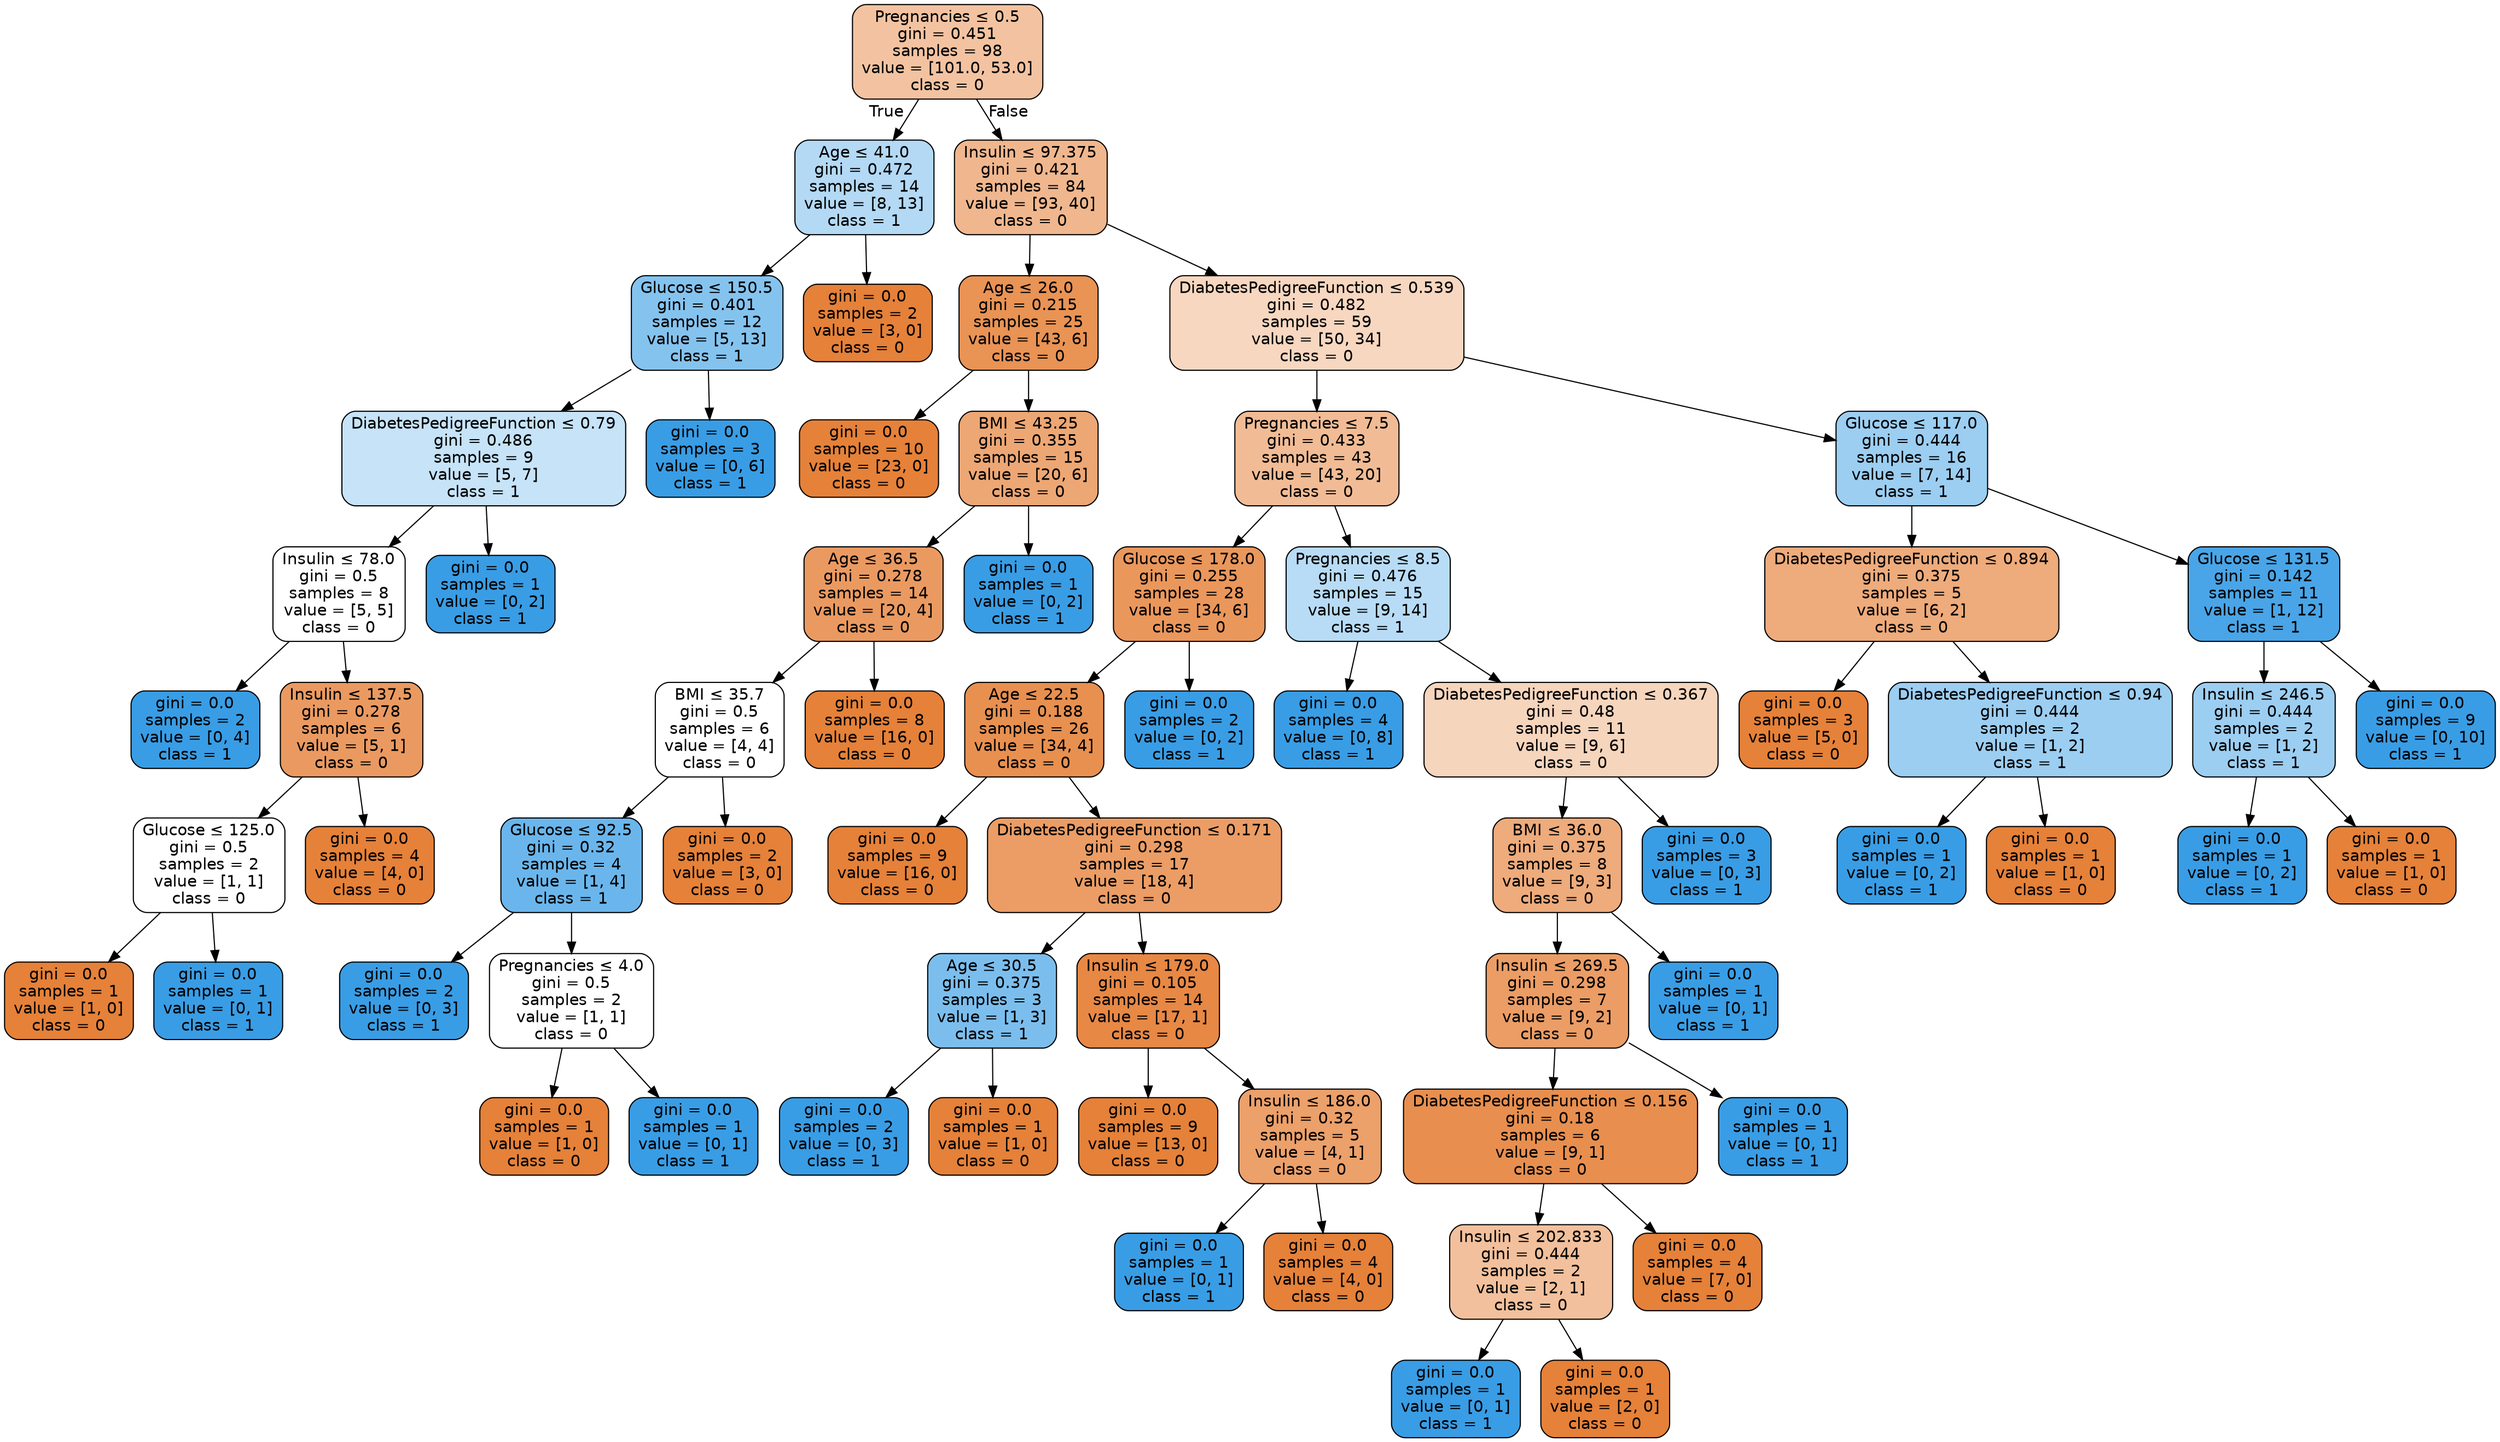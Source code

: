 digraph Tree {
node [shape=box, style="filled, rounded", color="black", fontname="helvetica"] ;
edge [fontname="helvetica"] ;
0 [label=<Pregnancies &le; 0.5<br/>gini = 0.451<br/>samples = 98<br/>value = [101.0, 53.0]<br/>class = 0>, fillcolor="#f3c3a1"] ;
1 [label=<Age &le; 41.0<br/>gini = 0.472<br/>samples = 14<br/>value = [8, 13]<br/>class = 1>, fillcolor="#b3d9f5"] ;
0 -> 1 [labeldistance=2.5, labelangle=45, headlabel="True"] ;
2 [label=<Glucose &le; 150.5<br/>gini = 0.401<br/>samples = 12<br/>value = [5, 13]<br/>class = 1>, fillcolor="#85c3ef"] ;
1 -> 2 ;
3 [label=<DiabetesPedigreeFunction &le; 0.79<br/>gini = 0.486<br/>samples = 9<br/>value = [5, 7]<br/>class = 1>, fillcolor="#c6e3f8"] ;
2 -> 3 ;
4 [label=<Insulin &le; 78.0<br/>gini = 0.5<br/>samples = 8<br/>value = [5, 5]<br/>class = 0>, fillcolor="#ffffff"] ;
3 -> 4 ;
5 [label=<gini = 0.0<br/>samples = 2<br/>value = [0, 4]<br/>class = 1>, fillcolor="#399de5"] ;
4 -> 5 ;
6 [label=<Insulin &le; 137.5<br/>gini = 0.278<br/>samples = 6<br/>value = [5, 1]<br/>class = 0>, fillcolor="#ea9a61"] ;
4 -> 6 ;
7 [label=<Glucose &le; 125.0<br/>gini = 0.5<br/>samples = 2<br/>value = [1, 1]<br/>class = 0>, fillcolor="#ffffff"] ;
6 -> 7 ;
8 [label=<gini = 0.0<br/>samples = 1<br/>value = [1, 0]<br/>class = 0>, fillcolor="#e58139"] ;
7 -> 8 ;
9 [label=<gini = 0.0<br/>samples = 1<br/>value = [0, 1]<br/>class = 1>, fillcolor="#399de5"] ;
7 -> 9 ;
10 [label=<gini = 0.0<br/>samples = 4<br/>value = [4, 0]<br/>class = 0>, fillcolor="#e58139"] ;
6 -> 10 ;
11 [label=<gini = 0.0<br/>samples = 1<br/>value = [0, 2]<br/>class = 1>, fillcolor="#399de5"] ;
3 -> 11 ;
12 [label=<gini = 0.0<br/>samples = 3<br/>value = [0, 6]<br/>class = 1>, fillcolor="#399de5"] ;
2 -> 12 ;
13 [label=<gini = 0.0<br/>samples = 2<br/>value = [3, 0]<br/>class = 0>, fillcolor="#e58139"] ;
1 -> 13 ;
14 [label=<Insulin &le; 97.375<br/>gini = 0.421<br/>samples = 84<br/>value = [93, 40]<br/>class = 0>, fillcolor="#f0b78e"] ;
0 -> 14 [labeldistance=2.5, labelangle=-45, headlabel="False"] ;
15 [label=<Age &le; 26.0<br/>gini = 0.215<br/>samples = 25<br/>value = [43, 6]<br/>class = 0>, fillcolor="#e99355"] ;
14 -> 15 ;
16 [label=<gini = 0.0<br/>samples = 10<br/>value = [23, 0]<br/>class = 0>, fillcolor="#e58139"] ;
15 -> 16 ;
17 [label=<BMI &le; 43.25<br/>gini = 0.355<br/>samples = 15<br/>value = [20, 6]<br/>class = 0>, fillcolor="#eda774"] ;
15 -> 17 ;
18 [label=<Age &le; 36.5<br/>gini = 0.278<br/>samples = 14<br/>value = [20, 4]<br/>class = 0>, fillcolor="#ea9a61"] ;
17 -> 18 ;
19 [label=<BMI &le; 35.7<br/>gini = 0.5<br/>samples = 6<br/>value = [4, 4]<br/>class = 0>, fillcolor="#ffffff"] ;
18 -> 19 ;
20 [label=<Glucose &le; 92.5<br/>gini = 0.32<br/>samples = 4<br/>value = [1, 4]<br/>class = 1>, fillcolor="#6ab6ec"] ;
19 -> 20 ;
21 [label=<gini = 0.0<br/>samples = 2<br/>value = [0, 3]<br/>class = 1>, fillcolor="#399de5"] ;
20 -> 21 ;
22 [label=<Pregnancies &le; 4.0<br/>gini = 0.5<br/>samples = 2<br/>value = [1, 1]<br/>class = 0>, fillcolor="#ffffff"] ;
20 -> 22 ;
23 [label=<gini = 0.0<br/>samples = 1<br/>value = [1, 0]<br/>class = 0>, fillcolor="#e58139"] ;
22 -> 23 ;
24 [label=<gini = 0.0<br/>samples = 1<br/>value = [0, 1]<br/>class = 1>, fillcolor="#399de5"] ;
22 -> 24 ;
25 [label=<gini = 0.0<br/>samples = 2<br/>value = [3, 0]<br/>class = 0>, fillcolor="#e58139"] ;
19 -> 25 ;
26 [label=<gini = 0.0<br/>samples = 8<br/>value = [16, 0]<br/>class = 0>, fillcolor="#e58139"] ;
18 -> 26 ;
27 [label=<gini = 0.0<br/>samples = 1<br/>value = [0, 2]<br/>class = 1>, fillcolor="#399de5"] ;
17 -> 27 ;
28 [label=<DiabetesPedigreeFunction &le; 0.539<br/>gini = 0.482<br/>samples = 59<br/>value = [50, 34]<br/>class = 0>, fillcolor="#f7d7c0"] ;
14 -> 28 ;
29 [label=<Pregnancies &le; 7.5<br/>gini = 0.433<br/>samples = 43<br/>value = [43, 20]<br/>class = 0>, fillcolor="#f1bc95"] ;
28 -> 29 ;
30 [label=<Glucose &le; 178.0<br/>gini = 0.255<br/>samples = 28<br/>value = [34, 6]<br/>class = 0>, fillcolor="#ea975c"] ;
29 -> 30 ;
31 [label=<Age &le; 22.5<br/>gini = 0.188<br/>samples = 26<br/>value = [34, 4]<br/>class = 0>, fillcolor="#e89050"] ;
30 -> 31 ;
32 [label=<gini = 0.0<br/>samples = 9<br/>value = [16, 0]<br/>class = 0>, fillcolor="#e58139"] ;
31 -> 32 ;
33 [label=<DiabetesPedigreeFunction &le; 0.171<br/>gini = 0.298<br/>samples = 17<br/>value = [18, 4]<br/>class = 0>, fillcolor="#eb9d65"] ;
31 -> 33 ;
34 [label=<Age &le; 30.5<br/>gini = 0.375<br/>samples = 3<br/>value = [1, 3]<br/>class = 1>, fillcolor="#7bbeee"] ;
33 -> 34 ;
35 [label=<gini = 0.0<br/>samples = 2<br/>value = [0, 3]<br/>class = 1>, fillcolor="#399de5"] ;
34 -> 35 ;
36 [label=<gini = 0.0<br/>samples = 1<br/>value = [1, 0]<br/>class = 0>, fillcolor="#e58139"] ;
34 -> 36 ;
37 [label=<Insulin &le; 179.0<br/>gini = 0.105<br/>samples = 14<br/>value = [17, 1]<br/>class = 0>, fillcolor="#e78845"] ;
33 -> 37 ;
38 [label=<gini = 0.0<br/>samples = 9<br/>value = [13, 0]<br/>class = 0>, fillcolor="#e58139"] ;
37 -> 38 ;
39 [label=<Insulin &le; 186.0<br/>gini = 0.32<br/>samples = 5<br/>value = [4, 1]<br/>class = 0>, fillcolor="#eca06a"] ;
37 -> 39 ;
40 [label=<gini = 0.0<br/>samples = 1<br/>value = [0, 1]<br/>class = 1>, fillcolor="#399de5"] ;
39 -> 40 ;
41 [label=<gini = 0.0<br/>samples = 4<br/>value = [4, 0]<br/>class = 0>, fillcolor="#e58139"] ;
39 -> 41 ;
42 [label=<gini = 0.0<br/>samples = 2<br/>value = [0, 2]<br/>class = 1>, fillcolor="#399de5"] ;
30 -> 42 ;
43 [label=<Pregnancies &le; 8.5<br/>gini = 0.476<br/>samples = 15<br/>value = [9, 14]<br/>class = 1>, fillcolor="#b8dcf6"] ;
29 -> 43 ;
44 [label=<gini = 0.0<br/>samples = 4<br/>value = [0, 8]<br/>class = 1>, fillcolor="#399de5"] ;
43 -> 44 ;
45 [label=<DiabetesPedigreeFunction &le; 0.367<br/>gini = 0.48<br/>samples = 11<br/>value = [9, 6]<br/>class = 0>, fillcolor="#f6d5bd"] ;
43 -> 45 ;
46 [label=<BMI &le; 36.0<br/>gini = 0.375<br/>samples = 8<br/>value = [9, 3]<br/>class = 0>, fillcolor="#eeab7b"] ;
45 -> 46 ;
47 [label=<Insulin &le; 269.5<br/>gini = 0.298<br/>samples = 7<br/>value = [9, 2]<br/>class = 0>, fillcolor="#eb9d65"] ;
46 -> 47 ;
48 [label=<DiabetesPedigreeFunction &le; 0.156<br/>gini = 0.18<br/>samples = 6<br/>value = [9, 1]<br/>class = 0>, fillcolor="#e88f4f"] ;
47 -> 48 ;
49 [label=<Insulin &le; 202.833<br/>gini = 0.444<br/>samples = 2<br/>value = [2, 1]<br/>class = 0>, fillcolor="#f2c09c"] ;
48 -> 49 ;
50 [label=<gini = 0.0<br/>samples = 1<br/>value = [0, 1]<br/>class = 1>, fillcolor="#399de5"] ;
49 -> 50 ;
51 [label=<gini = 0.0<br/>samples = 1<br/>value = [2, 0]<br/>class = 0>, fillcolor="#e58139"] ;
49 -> 51 ;
52 [label=<gini = 0.0<br/>samples = 4<br/>value = [7, 0]<br/>class = 0>, fillcolor="#e58139"] ;
48 -> 52 ;
53 [label=<gini = 0.0<br/>samples = 1<br/>value = [0, 1]<br/>class = 1>, fillcolor="#399de5"] ;
47 -> 53 ;
54 [label=<gini = 0.0<br/>samples = 1<br/>value = [0, 1]<br/>class = 1>, fillcolor="#399de5"] ;
46 -> 54 ;
55 [label=<gini = 0.0<br/>samples = 3<br/>value = [0, 3]<br/>class = 1>, fillcolor="#399de5"] ;
45 -> 55 ;
56 [label=<Glucose &le; 117.0<br/>gini = 0.444<br/>samples = 16<br/>value = [7, 14]<br/>class = 1>, fillcolor="#9ccef2"] ;
28 -> 56 ;
57 [label=<DiabetesPedigreeFunction &le; 0.894<br/>gini = 0.375<br/>samples = 5<br/>value = [6, 2]<br/>class = 0>, fillcolor="#eeab7b"] ;
56 -> 57 ;
58 [label=<gini = 0.0<br/>samples = 3<br/>value = [5, 0]<br/>class = 0>, fillcolor="#e58139"] ;
57 -> 58 ;
59 [label=<DiabetesPedigreeFunction &le; 0.94<br/>gini = 0.444<br/>samples = 2<br/>value = [1, 2]<br/>class = 1>, fillcolor="#9ccef2"] ;
57 -> 59 ;
60 [label=<gini = 0.0<br/>samples = 1<br/>value = [0, 2]<br/>class = 1>, fillcolor="#399de5"] ;
59 -> 60 ;
61 [label=<gini = 0.0<br/>samples = 1<br/>value = [1, 0]<br/>class = 0>, fillcolor="#e58139"] ;
59 -> 61 ;
62 [label=<Glucose &le; 131.5<br/>gini = 0.142<br/>samples = 11<br/>value = [1, 12]<br/>class = 1>, fillcolor="#49a5e7"] ;
56 -> 62 ;
63 [label=<Insulin &le; 246.5<br/>gini = 0.444<br/>samples = 2<br/>value = [1, 2]<br/>class = 1>, fillcolor="#9ccef2"] ;
62 -> 63 ;
64 [label=<gini = 0.0<br/>samples = 1<br/>value = [0, 2]<br/>class = 1>, fillcolor="#399de5"] ;
63 -> 64 ;
65 [label=<gini = 0.0<br/>samples = 1<br/>value = [1, 0]<br/>class = 0>, fillcolor="#e58139"] ;
63 -> 65 ;
66 [label=<gini = 0.0<br/>samples = 9<br/>value = [0, 10]<br/>class = 1>, fillcolor="#399de5"] ;
62 -> 66 ;
}
